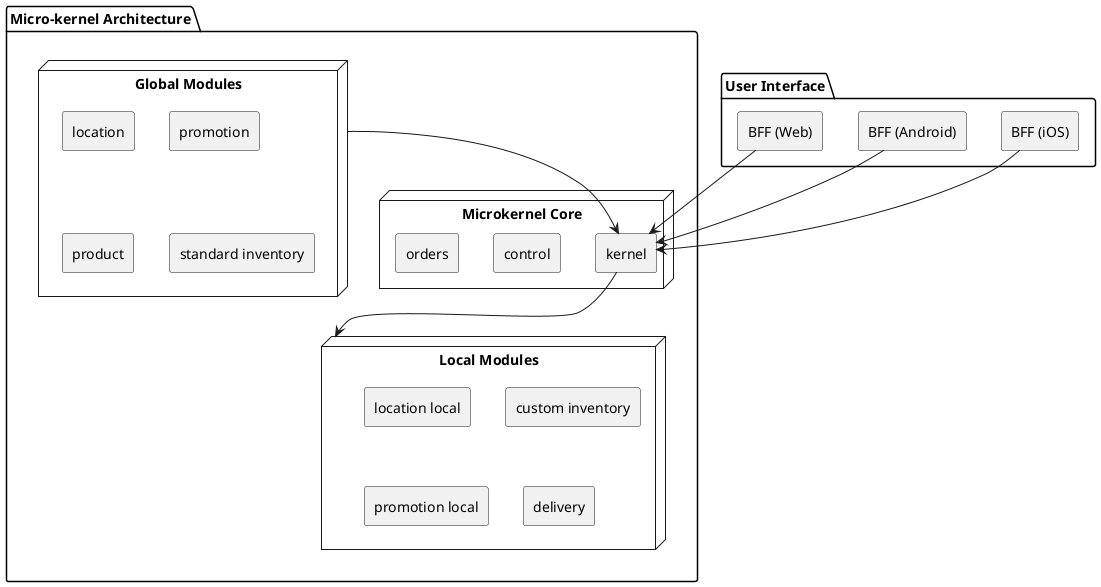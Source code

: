 @startuml
skinparam componentStyle rectangle

package "User Interface" {
    [BFF (iOS)]
    [BFF (Android)]
    [BFF (Web)]
}

package "Micro-kernel Architecture" {
    node "Global Modules" {
        [location]
        [promotion]
        [product]
        [standard inventory]
    }

    node "Microkernel Core" {
        [kernel]
        [control]
        [orders]
    }

    node "Local Modules" {
        [location local]
        [custom inventory]
        [promotion local]
        [delivery]
    }
}

[BFF (iOS)] --> [kernel]
[BFF (Android)] --> [kernel]
[BFF (Web)] --> [kernel]

[Global Modules] --> [kernel]
[kernel] --> [Local Modules]
@enduml